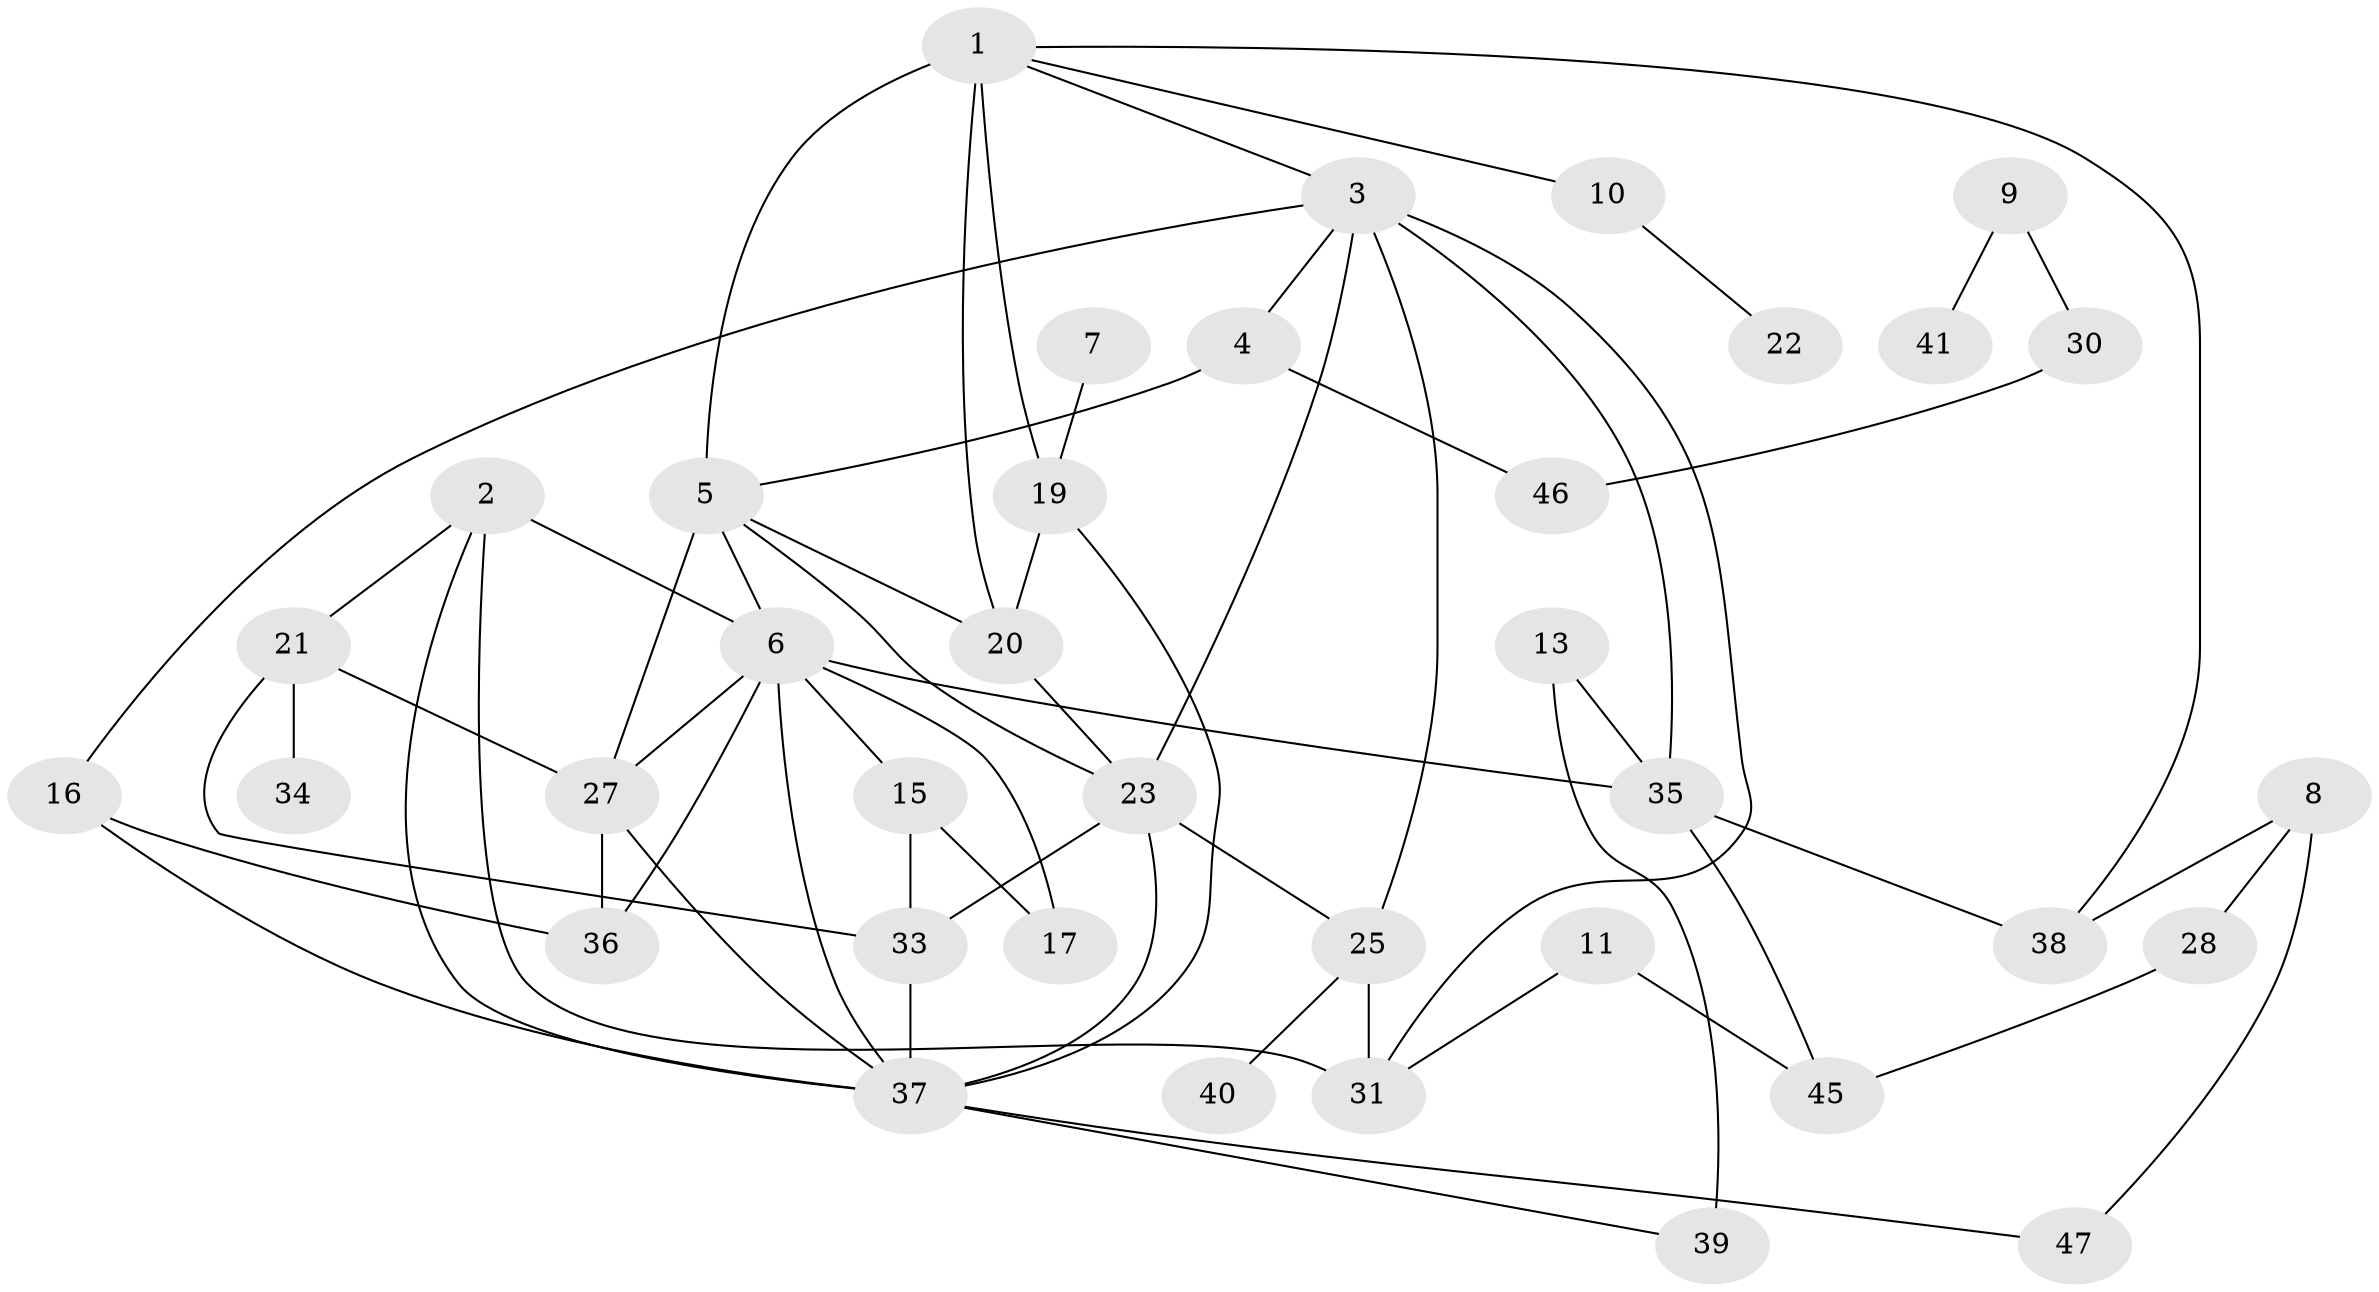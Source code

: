// original degree distribution, {6: 0.031746031746031744, 2: 0.31746031746031744, 5: 0.06349206349206349, 3: 0.1746031746031746, 1: 0.2222222222222222, 0: 0.1111111111111111, 4: 0.07936507936507936}
// Generated by graph-tools (version 1.1) at 2025/47/03/04/25 22:47:54]
// undirected, 37 vertices, 63 edges
graph export_dot {
  node [color=gray90,style=filled];
  1;
  2;
  3;
  4;
  5;
  6;
  7;
  8;
  9;
  10;
  11;
  13;
  15;
  16;
  17;
  19;
  20;
  21;
  22;
  23;
  25;
  27;
  28;
  30;
  31;
  33;
  34;
  35;
  36;
  37;
  38;
  39;
  40;
  41;
  45;
  46;
  47;
  1 -- 3 [weight=1.0];
  1 -- 5 [weight=1.0];
  1 -- 10 [weight=1.0];
  1 -- 19 [weight=1.0];
  1 -- 20 [weight=2.0];
  1 -- 38 [weight=1.0];
  2 -- 6 [weight=1.0];
  2 -- 21 [weight=1.0];
  2 -- 31 [weight=3.0];
  2 -- 37 [weight=1.0];
  3 -- 4 [weight=1.0];
  3 -- 16 [weight=1.0];
  3 -- 23 [weight=1.0];
  3 -- 25 [weight=1.0];
  3 -- 31 [weight=1.0];
  3 -- 35 [weight=1.0];
  4 -- 5 [weight=2.0];
  4 -- 46 [weight=1.0];
  5 -- 6 [weight=1.0];
  5 -- 20 [weight=1.0];
  5 -- 23 [weight=1.0];
  5 -- 27 [weight=1.0];
  6 -- 15 [weight=2.0];
  6 -- 17 [weight=1.0];
  6 -- 27 [weight=1.0];
  6 -- 35 [weight=1.0];
  6 -- 36 [weight=1.0];
  6 -- 37 [weight=1.0];
  7 -- 19 [weight=1.0];
  8 -- 28 [weight=1.0];
  8 -- 38 [weight=1.0];
  8 -- 47 [weight=1.0];
  9 -- 30 [weight=1.0];
  9 -- 41 [weight=1.0];
  10 -- 22 [weight=1.0];
  11 -- 31 [weight=1.0];
  11 -- 45 [weight=1.0];
  13 -- 35 [weight=1.0];
  13 -- 39 [weight=2.0];
  15 -- 17 [weight=1.0];
  15 -- 33 [weight=1.0];
  16 -- 36 [weight=1.0];
  16 -- 37 [weight=1.0];
  19 -- 20 [weight=1.0];
  19 -- 37 [weight=1.0];
  20 -- 23 [weight=1.0];
  21 -- 27 [weight=1.0];
  21 -- 33 [weight=1.0];
  21 -- 34 [weight=1.0];
  23 -- 25 [weight=1.0];
  23 -- 33 [weight=1.0];
  23 -- 37 [weight=1.0];
  25 -- 31 [weight=1.0];
  25 -- 40 [weight=1.0];
  27 -- 36 [weight=2.0];
  27 -- 37 [weight=1.0];
  28 -- 45 [weight=1.0];
  30 -- 46 [weight=1.0];
  33 -- 37 [weight=1.0];
  35 -- 38 [weight=1.0];
  35 -- 45 [weight=1.0];
  37 -- 39 [weight=1.0];
  37 -- 47 [weight=1.0];
}
